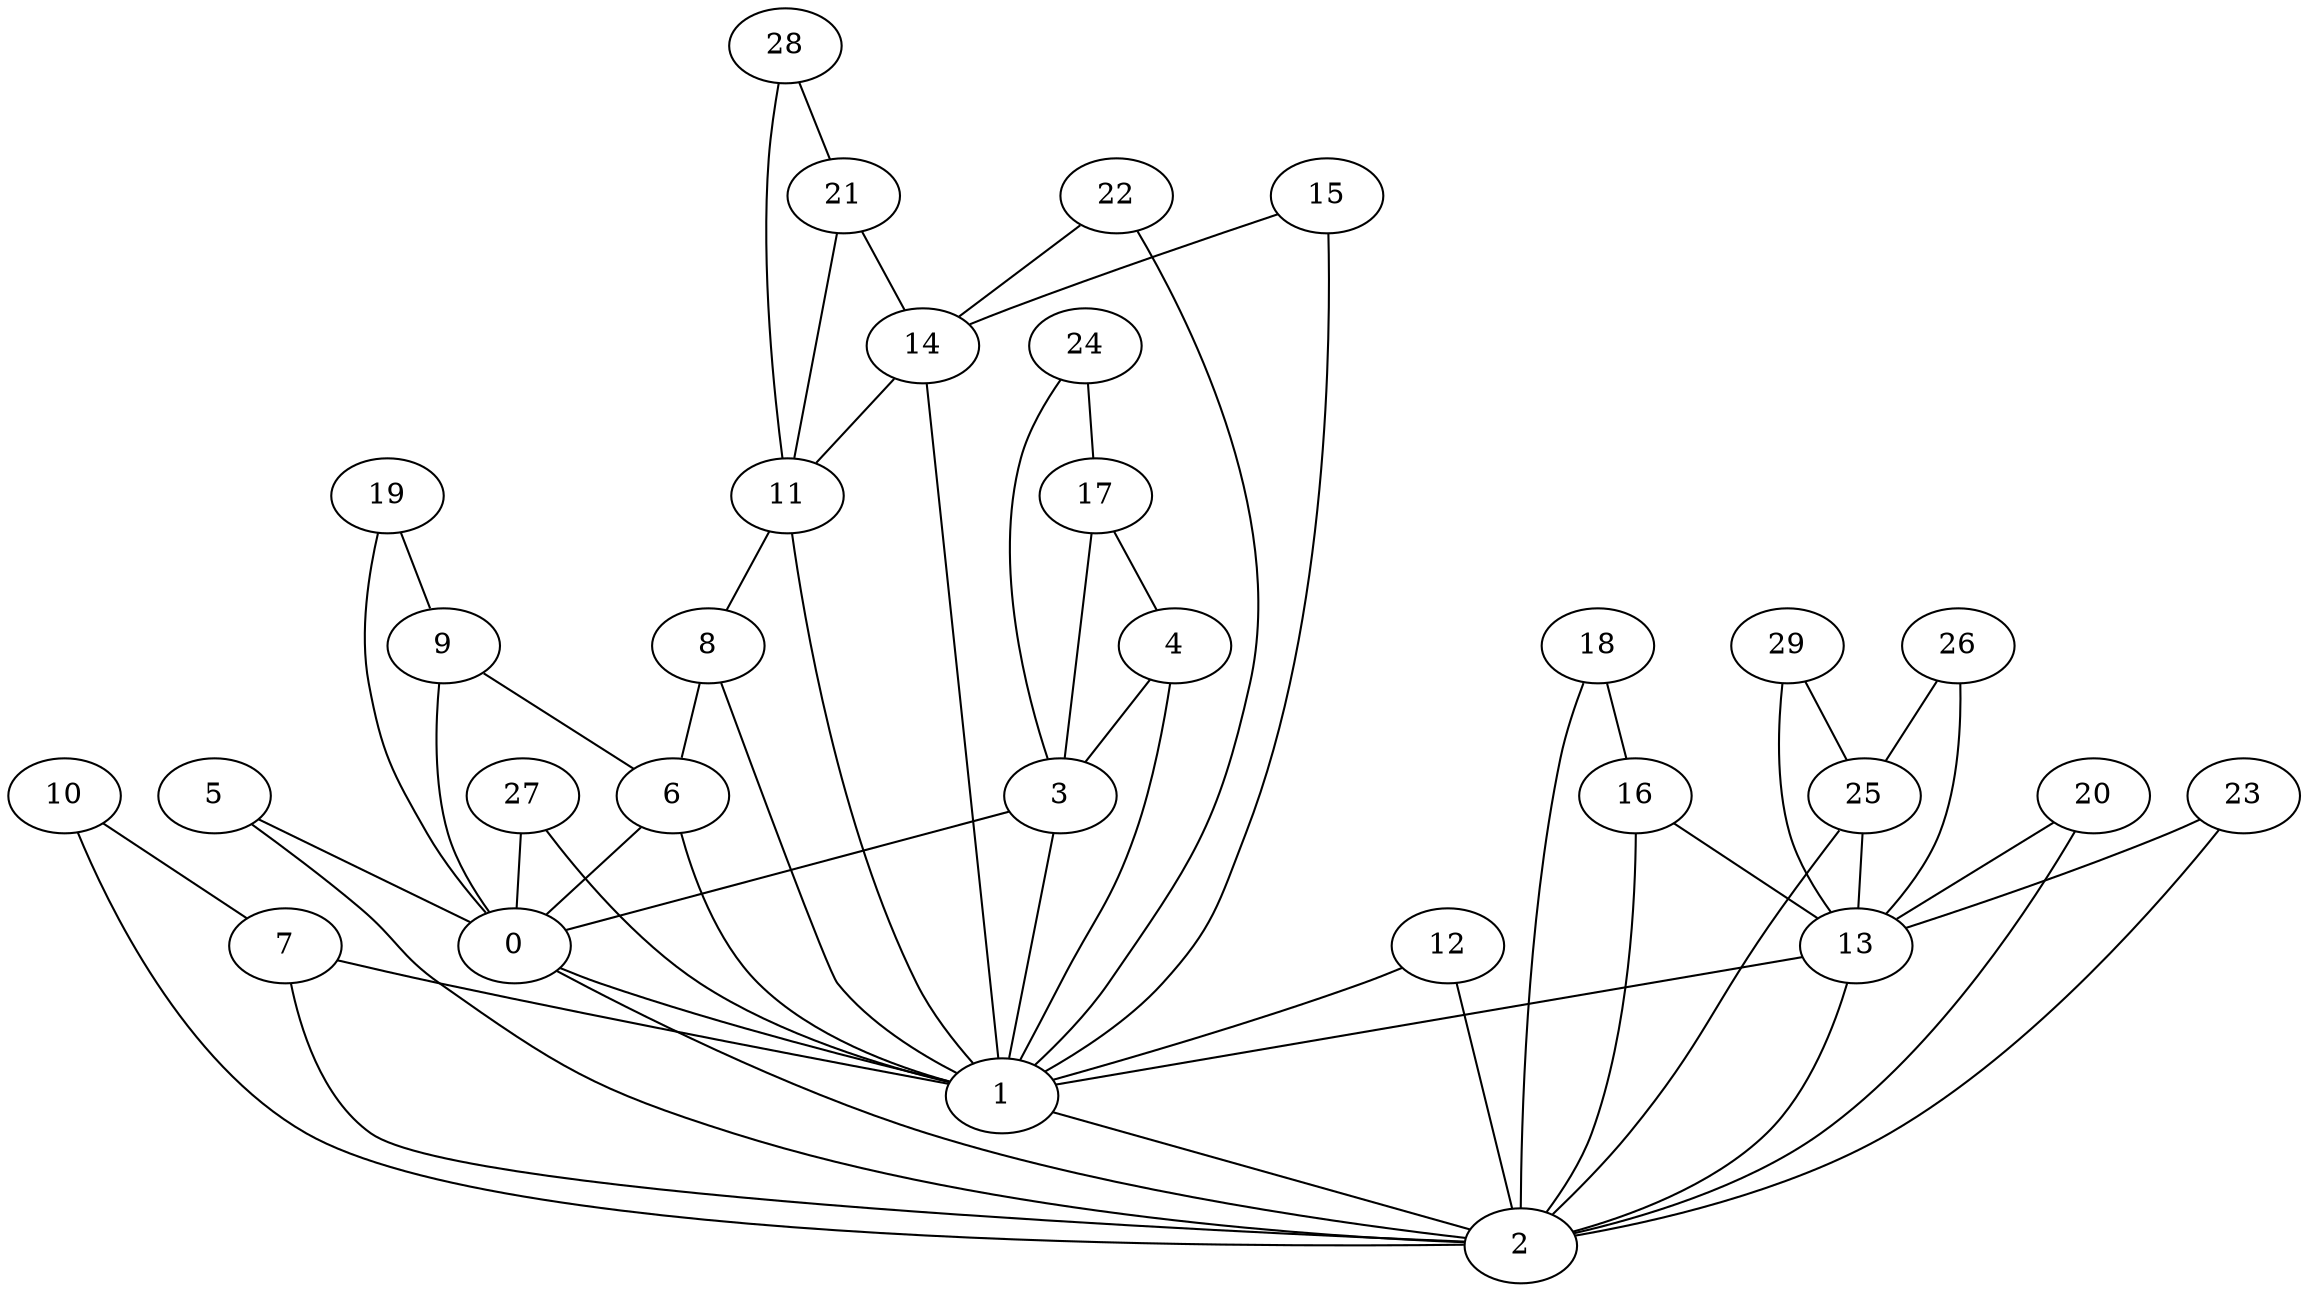 graph {
    0 -- 1;
    1 -- 2;
    2 -- 0;
    3 -- 0;
    3 -- 1;
    4 -- 3;
    4 -- 1;
    5 -- 2;
    5 -- 0;
    6 -- 0;
    6 -- 1;
    7 -- 1;
    7 -- 2;
    8 -- 6;
    8 -- 1;
    9 -- 6;
    9 -- 0;
    10 -- 7;
    10 -- 2;
    11 -- 8;
    11 -- 1;
    12 -- 1;
    12 -- 2;
    13 -- 1;
    13 -- 2;
    14 -- 11;
    14 -- 1;
    15 -- 14;
    15 -- 1;
    16 -- 13;
    16 -- 2;
    17 -- 4;
    17 -- 3;
    18 -- 16;
    18 -- 2;
    19 -- 9;
    19 -- 0;
    20 -- 13;
    20 -- 2;
    21 -- 14;
    21 -- 11;
    22 -- 14;
    22 -- 1;
    23 -- 13;
    23 -- 2;
    24 -- 17;
    24 -- 3;
    25 -- 13;
    25 -- 2;
    26 -- 25;
    26 -- 13;
    27 -- 0;
    27 -- 1;
    28 -- 21;
    28 -- 11;
    29 -- 25;
    29 -- 13;
}